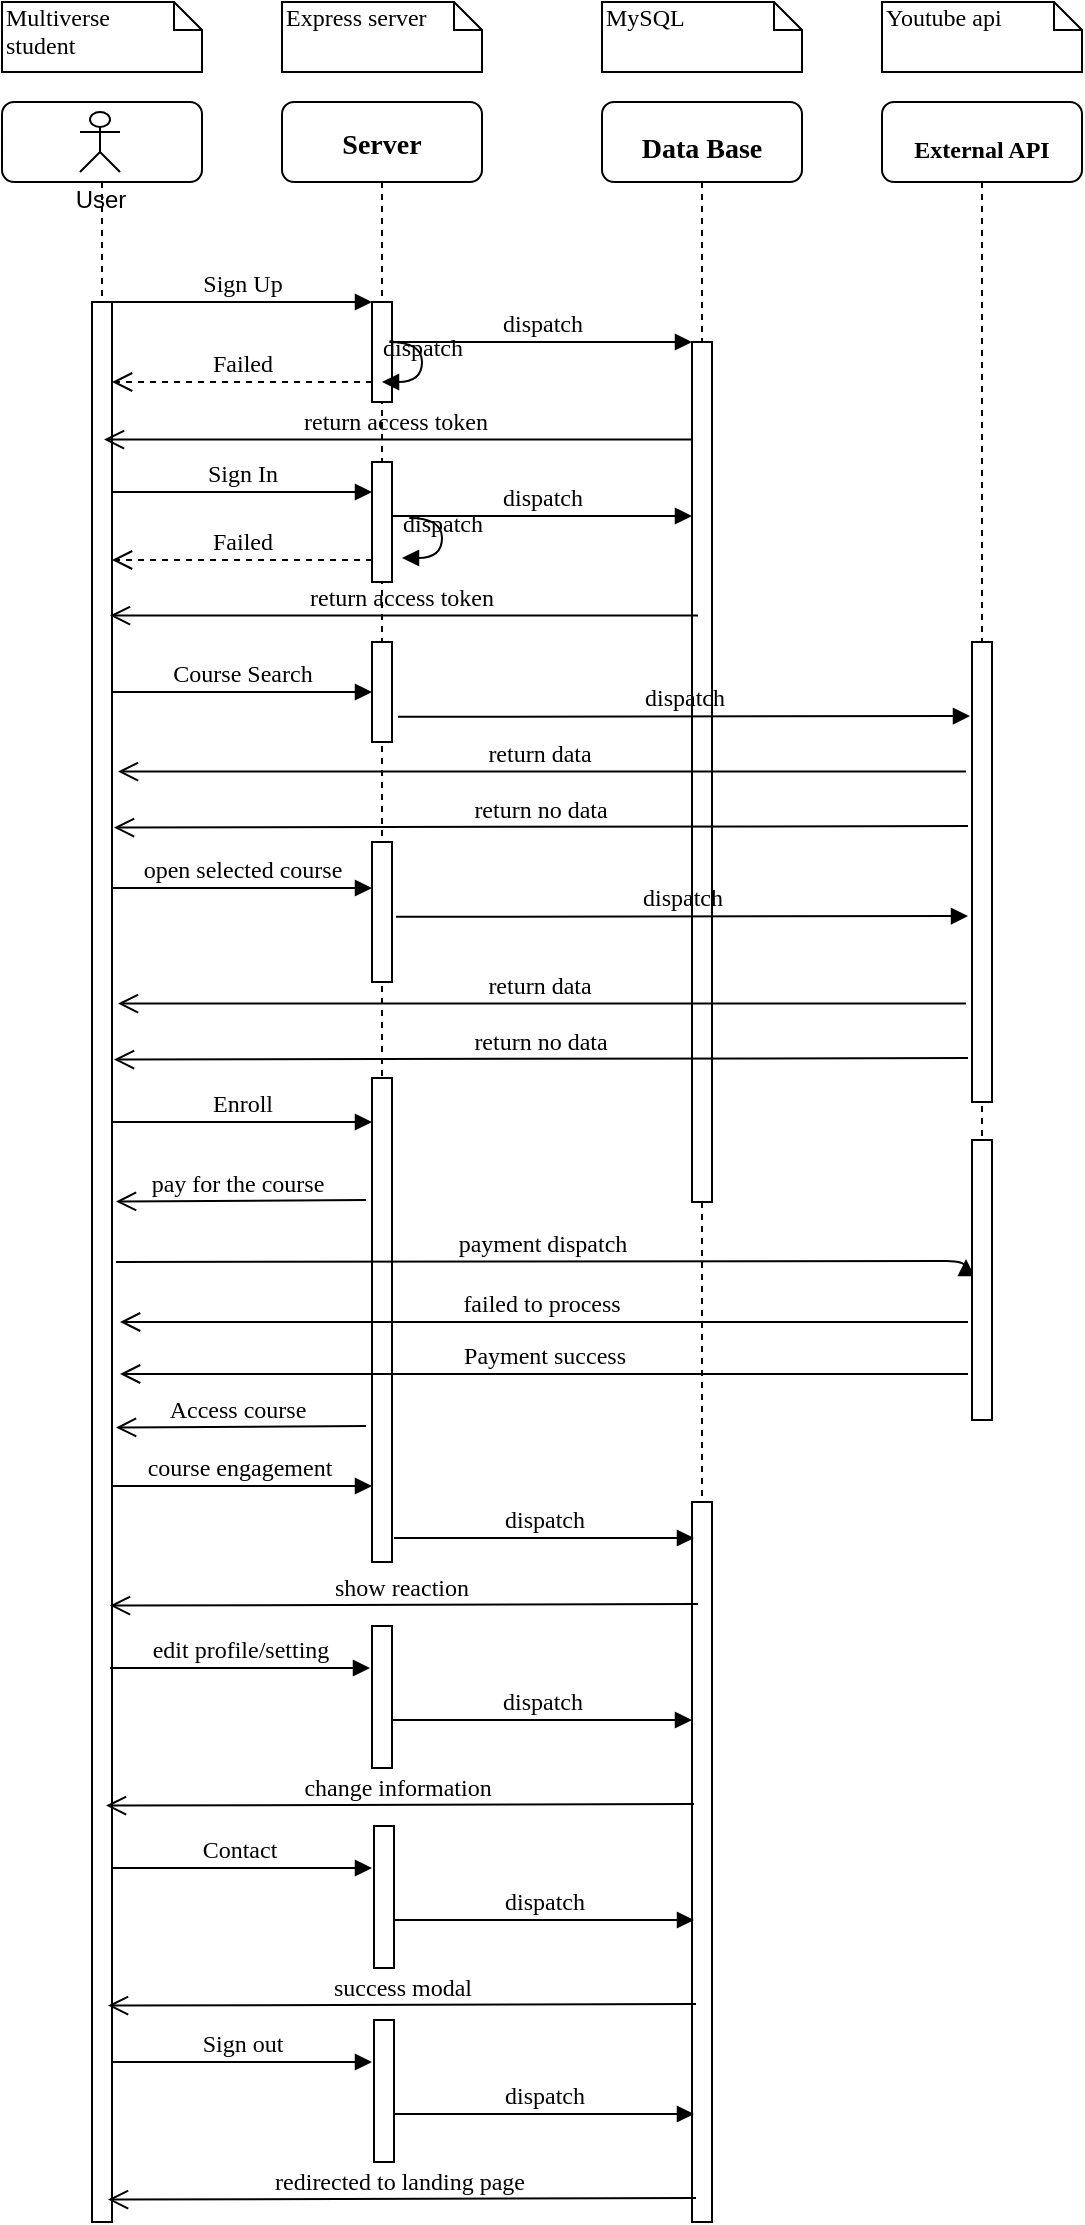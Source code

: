 <mxfile version="20.8.10" type="github">
  <diagram name="Page-1" id="13e1069c-82ec-6db2-03f1-153e76fe0fe0">
    <mxGraphModel dx="1468" dy="1025" grid="1" gridSize="10" guides="1" tooltips="1" connect="1" arrows="1" fold="1" page="1" pageScale="1" pageWidth="1100" pageHeight="850" background="none" math="0" shadow="0">
      <root>
        <mxCell id="0" />
        <mxCell id="1" parent="0" />
        <mxCell id="7baba1c4bc27f4b0-2" value="&lt;h2&gt;&lt;font style=&quot;font-size: 14px;&quot;&gt;Server&lt;/font&gt;&lt;/h2&gt;" style="shape=umlLifeline;perimeter=lifelinePerimeter;whiteSpace=wrap;html=1;container=1;collapsible=0;recursiveResize=0;outlineConnect=0;rounded=1;shadow=0;comic=0;labelBackgroundColor=none;strokeWidth=1;fontFamily=Verdana;fontSize=12;align=center;" parent="1" vertex="1">
          <mxGeometry x="240" y="80" width="100" height="730" as="geometry" />
        </mxCell>
        <mxCell id="7baba1c4bc27f4b0-10" value="" style="html=1;points=[];perimeter=orthogonalPerimeter;rounded=0;shadow=0;comic=0;labelBackgroundColor=none;strokeWidth=1;fontFamily=Verdana;fontSize=12;align=center;" parent="7baba1c4bc27f4b0-2" vertex="1">
          <mxGeometry x="45" y="100" width="10" height="50" as="geometry" />
        </mxCell>
        <mxCell id="nqhLTHvcU0vgmD6jR3Rw-3" value="dispatch" style="html=1;verticalAlign=bottom;endArrow=block;entryX=0;entryY=0;labelBackgroundColor=none;fontFamily=Verdana;fontSize=12;edgeStyle=elbowEdgeStyle;elbow=vertical;" parent="7baba1c4bc27f4b0-2" edge="1">
          <mxGeometry relative="1" as="geometry">
            <mxPoint x="55" y="207" as="sourcePoint" />
            <mxPoint x="205" y="207.0" as="targetPoint" />
          </mxGeometry>
        </mxCell>
        <mxCell id="nqhLTHvcU0vgmD6jR3Rw-4" value="Failed" style="html=1;verticalAlign=bottom;endArrow=open;dashed=1;endSize=8;labelBackgroundColor=none;fontFamily=Verdana;fontSize=12;edgeStyle=elbowEdgeStyle;elbow=vertical;" parent="7baba1c4bc27f4b0-2" edge="1">
          <mxGeometry relative="1" as="geometry">
            <mxPoint x="-85" y="229" as="targetPoint" />
            <Array as="points">
              <mxPoint x="-10" y="229" />
              <mxPoint x="20" y="229" />
            </Array>
            <mxPoint x="45" y="229" as="sourcePoint" />
          </mxGeometry>
        </mxCell>
        <mxCell id="nqhLTHvcU0vgmD6jR3Rw-5" value="Course Search" style="html=1;verticalAlign=bottom;endArrow=block;entryX=0;entryY=0;labelBackgroundColor=none;fontFamily=Verdana;fontSize=12;edgeStyle=elbowEdgeStyle;elbow=vertical;" parent="7baba1c4bc27f4b0-2" edge="1">
          <mxGeometry relative="1" as="geometry">
            <mxPoint x="-85" y="295" as="sourcePoint" />
            <mxPoint x="45" y="295" as="targetPoint" />
          </mxGeometry>
        </mxCell>
        <mxCell id="nqhLTHvcU0vgmD6jR3Rw-9" value="" style="html=1;points=[];perimeter=orthogonalPerimeter;rounded=0;shadow=0;comic=0;labelBackgroundColor=none;strokeWidth=1;fontFamily=Verdana;fontSize=12;align=center;" parent="7baba1c4bc27f4b0-2" vertex="1">
          <mxGeometry x="45" y="370" width="10" height="70" as="geometry" />
        </mxCell>
        <mxCell id="nqhLTHvcU0vgmD6jR3Rw-12" value="" style="html=1;points=[];perimeter=orthogonalPerimeter;rounded=0;shadow=0;comic=0;labelBackgroundColor=none;strokeWidth=1;fontFamily=Verdana;fontSize=12;align=center;" parent="7baba1c4bc27f4b0-2" vertex="1">
          <mxGeometry x="45" y="180" width="10" height="60" as="geometry" />
        </mxCell>
        <mxCell id="nqhLTHvcU0vgmD6jR3Rw-14" value="" style="html=1;points=[];perimeter=orthogonalPerimeter;rounded=0;shadow=0;comic=0;labelBackgroundColor=none;strokeWidth=1;fontFamily=Verdana;fontSize=12;align=center;" parent="7baba1c4bc27f4b0-2" vertex="1">
          <mxGeometry x="45" y="270" width="10" height="50" as="geometry" />
        </mxCell>
        <mxCell id="nqhLTHvcU0vgmD6jR3Rw-15" value="dispatch" style="html=1;verticalAlign=bottom;endArrow=block;labelBackgroundColor=none;fontFamily=Verdana;fontSize=12;elbow=vertical;edgeStyle=orthogonalEdgeStyle;curved=1;exitX=1.066;exitY=0.713;exitPerimeter=0;" parent="7baba1c4bc27f4b0-2" edge="1">
          <mxGeometry relative="1" as="geometry">
            <mxPoint x="53.66" y="120.01" as="sourcePoint" />
            <mxPoint x="50" y="140" as="targetPoint" />
            <Array as="points">
              <mxPoint x="70" y="120" />
              <mxPoint x="70" y="140" />
            </Array>
          </mxGeometry>
        </mxCell>
        <mxCell id="nqhLTHvcU0vgmD6jR3Rw-17" value="" style="html=1;points=[];perimeter=orthogonalPerimeter;rounded=0;shadow=0;comic=0;labelBackgroundColor=none;strokeWidth=1;fontFamily=Verdana;fontSize=12;align=center;" parent="7baba1c4bc27f4b0-2" vertex="1">
          <mxGeometry x="45" y="488" width="10" height="242" as="geometry" />
        </mxCell>
        <mxCell id="nqhLTHvcU0vgmD6jR3Rw-31" value="payment dispatch" style="html=1;verticalAlign=bottom;endArrow=block;labelBackgroundColor=none;fontFamily=Verdana;fontSize=12;edgeStyle=elbowEdgeStyle;elbow=vertical;entryX=-0.5;entryY=0.425;entryDx=0;entryDy=0;entryPerimeter=0;" parent="7baba1c4bc27f4b0-2" edge="1">
          <mxGeometry relative="1" as="geometry">
            <mxPoint x="-83" y="580" as="sourcePoint" />
            <mxPoint x="342" y="578.5" as="targetPoint" />
          </mxGeometry>
        </mxCell>
        <mxCell id="nqhLTHvcU0vgmD6jR3Rw-33" value="Payment success" style="html=1;verticalAlign=bottom;endArrow=open;endSize=8;labelBackgroundColor=none;fontFamily=Verdana;fontSize=12;edgeStyle=elbowEdgeStyle;elbow=vertical;exitX=0.5;exitY=0.75;exitDx=0;exitDy=0;exitPerimeter=0;" parent="7baba1c4bc27f4b0-2" edge="1">
          <mxGeometry relative="1" as="geometry">
            <mxPoint x="-81" y="636.2" as="targetPoint" />
            <Array as="points">
              <mxPoint x="263" y="636" />
              <mxPoint x="293" y="636" />
            </Array>
            <mxPoint x="343" y="636" as="sourcePoint" />
          </mxGeometry>
        </mxCell>
        <mxCell id="7baba1c4bc27f4b0-3" value="&lt;h1&gt;&lt;font style=&quot;font-size: 14px;&quot;&gt;Data Base&lt;/font&gt;&lt;/h1&gt;" style="shape=umlLifeline;perimeter=lifelinePerimeter;whiteSpace=wrap;html=1;container=1;collapsible=0;recursiveResize=0;outlineConnect=0;rounded=1;shadow=0;comic=0;labelBackgroundColor=none;strokeWidth=1;fontFamily=Verdana;fontSize=12;align=center;" parent="1" vertex="1">
          <mxGeometry x="400" y="80" width="100" height="1060" as="geometry" />
        </mxCell>
        <mxCell id="7baba1c4bc27f4b0-13" value="" style="html=1;points=[];perimeter=orthogonalPerimeter;rounded=0;shadow=0;comic=0;labelBackgroundColor=none;strokeWidth=1;fontFamily=Verdana;fontSize=12;align=center;" parent="7baba1c4bc27f4b0-3" vertex="1">
          <mxGeometry x="45" y="120" width="10" height="430" as="geometry" />
        </mxCell>
        <mxCell id="nqhLTHvcU0vgmD6jR3Rw-23" value="dispatch" style="html=1;verticalAlign=bottom;endArrow=block;labelBackgroundColor=none;fontFamily=Verdana;fontSize=12;edgeStyle=elbowEdgeStyle;elbow=vertical;entryX=-0.4;entryY=0.173;entryDx=0;entryDy=0;entryPerimeter=0;" parent="7baba1c4bc27f4b0-3" edge="1">
          <mxGeometry relative="1" as="geometry">
            <mxPoint x="-103" y="407.4" as="sourcePoint" />
            <mxPoint x="183" y="407" as="targetPoint" />
          </mxGeometry>
        </mxCell>
        <mxCell id="nqhLTHvcU0vgmD6jR3Rw-24" value="dispatch" style="html=1;verticalAlign=bottom;endArrow=block;labelBackgroundColor=none;fontFamily=Verdana;fontSize=12;edgeStyle=elbowEdgeStyle;elbow=vertical;entryX=-0.4;entryY=0.173;entryDx=0;entryDy=0;entryPerimeter=0;" parent="7baba1c4bc27f4b0-3" edge="1">
          <mxGeometry relative="1" as="geometry">
            <mxPoint x="-102" y="307.4" as="sourcePoint" />
            <mxPoint x="184" y="307" as="targetPoint" />
          </mxGeometry>
        </mxCell>
        <mxCell id="nqhLTHvcU0vgmD6jR3Rw-32" value="failed to process&amp;nbsp;" style="html=1;verticalAlign=bottom;endArrow=open;endSize=8;labelBackgroundColor=none;fontFamily=Verdana;fontSize=12;edgeStyle=elbowEdgeStyle;elbow=vertical;exitX=0.5;exitY=0.75;exitDx=0;exitDy=0;exitPerimeter=0;" parent="7baba1c4bc27f4b0-3" edge="1">
          <mxGeometry relative="1" as="geometry">
            <mxPoint x="-241" y="610.2" as="targetPoint" />
            <Array as="points">
              <mxPoint x="103" y="610" />
              <mxPoint x="133" y="610" />
            </Array>
            <mxPoint x="183" y="610" as="sourcePoint" />
          </mxGeometry>
        </mxCell>
        <mxCell id="nqhLTHvcU0vgmD6jR3Rw-40" value="" style="html=1;points=[];perimeter=orthogonalPerimeter;rounded=0;shadow=0;comic=0;labelBackgroundColor=none;strokeWidth=1;fontFamily=Verdana;fontSize=12;align=center;" parent="7baba1c4bc27f4b0-3" vertex="1">
          <mxGeometry x="45" y="700" width="10" height="360" as="geometry" />
        </mxCell>
        <mxCell id="7baba1c4bc27f4b0-4" value="&lt;h1&gt;&lt;font style=&quot;font-size: 12px;&quot;&gt;External API&lt;/font&gt;&lt;/h1&gt;" style="shape=umlLifeline;perimeter=lifelinePerimeter;whiteSpace=wrap;html=1;container=1;collapsible=0;recursiveResize=0;outlineConnect=0;rounded=1;shadow=0;comic=0;labelBackgroundColor=none;strokeWidth=1;fontFamily=Verdana;fontSize=12;align=center;" parent="1" vertex="1">
          <mxGeometry x="540" y="80" width="100" height="580" as="geometry" />
        </mxCell>
        <mxCell id="7baba1c4bc27f4b0-8" value="" style="shape=umlLifeline;perimeter=lifelinePerimeter;whiteSpace=wrap;html=1;container=1;collapsible=0;recursiveResize=0;outlineConnect=0;rounded=1;shadow=0;comic=0;labelBackgroundColor=none;strokeWidth=1;fontFamily=Verdana;fontSize=12;align=center;size=40;" parent="1" vertex="1">
          <mxGeometry x="100" y="80" width="100" height="1060" as="geometry" />
        </mxCell>
        <mxCell id="7baba1c4bc27f4b0-9" value="" style="html=1;points=[];perimeter=orthogonalPerimeter;rounded=0;shadow=0;comic=0;labelBackgroundColor=none;strokeWidth=1;fontFamily=Verdana;fontSize=12;align=center;" parent="7baba1c4bc27f4b0-8" vertex="1">
          <mxGeometry x="45" y="100" width="10" height="960" as="geometry" />
        </mxCell>
        <mxCell id="ASSOR7wzmseTGVq8auo1-13" value="Failed" style="html=1;verticalAlign=bottom;endArrow=open;dashed=1;endSize=8;labelBackgroundColor=none;fontFamily=Verdana;fontSize=12;edgeStyle=elbowEdgeStyle;elbow=vertical;" parent="7baba1c4bc27f4b0-8" edge="1">
          <mxGeometry relative="1" as="geometry">
            <mxPoint x="55" y="140" as="targetPoint" />
            <Array as="points">
              <mxPoint x="130" y="140" />
              <mxPoint x="160" y="140" />
            </Array>
            <mxPoint x="185" y="140" as="sourcePoint" />
          </mxGeometry>
        </mxCell>
        <mxCell id="nqhLTHvcU0vgmD6jR3Rw-2" value="Sign In" style="html=1;verticalAlign=bottom;endArrow=block;entryX=0;entryY=0;labelBackgroundColor=none;fontFamily=Verdana;fontSize=12;edgeStyle=elbowEdgeStyle;elbow=vertical;" parent="7baba1c4bc27f4b0-8" edge="1">
          <mxGeometry relative="1" as="geometry">
            <mxPoint x="55" y="195" as="sourcePoint" />
            <mxPoint x="185" y="195" as="targetPoint" />
          </mxGeometry>
        </mxCell>
        <mxCell id="ASSOR7wzmseTGVq8auo1-1" value="User" style="shape=umlActor;verticalLabelPosition=bottom;verticalAlign=top;html=1;outlineConnect=0;" parent="7baba1c4bc27f4b0-8" vertex="1">
          <mxGeometry x="39" y="5" width="20" height="30" as="geometry" />
        </mxCell>
        <mxCell id="nqhLTHvcU0vgmD6jR3Rw-18" value="open selected course" style="html=1;verticalAlign=bottom;endArrow=block;entryX=0;entryY=0;labelBackgroundColor=none;fontFamily=Verdana;fontSize=12;edgeStyle=elbowEdgeStyle;elbow=vertical;" parent="7baba1c4bc27f4b0-8" edge="1">
          <mxGeometry relative="1" as="geometry">
            <mxPoint x="55" y="393" as="sourcePoint" />
            <mxPoint x="185" y="393" as="targetPoint" />
          </mxGeometry>
        </mxCell>
        <mxCell id="7baba1c4bc27f4b0-16" value="" style="html=1;points=[];perimeter=orthogonalPerimeter;rounded=0;shadow=0;comic=0;labelBackgroundColor=none;strokeWidth=1;fontFamily=Verdana;fontSize=12;align=center;" parent="1" vertex="1">
          <mxGeometry x="585" y="350" width="10" height="230" as="geometry" />
        </mxCell>
        <mxCell id="7baba1c4bc27f4b0-22" value="" style="html=1;points=[];perimeter=orthogonalPerimeter;rounded=0;shadow=0;comic=0;labelBackgroundColor=none;strokeWidth=1;fontFamily=Verdana;fontSize=12;align=center;" parent="1" vertex="1">
          <mxGeometry x="585" y="599" width="10" height="140" as="geometry" />
        </mxCell>
        <mxCell id="7baba1c4bc27f4b0-11" value="Sign Up" style="html=1;verticalAlign=bottom;endArrow=block;entryX=0;entryY=0;labelBackgroundColor=none;fontFamily=Verdana;fontSize=12;edgeStyle=elbowEdgeStyle;elbow=vertical;" parent="1" source="7baba1c4bc27f4b0-9" target="7baba1c4bc27f4b0-10" edge="1">
          <mxGeometry relative="1" as="geometry">
            <mxPoint x="220" y="190" as="sourcePoint" />
          </mxGeometry>
        </mxCell>
        <mxCell id="7baba1c4bc27f4b0-14" value="dispatch" style="html=1;verticalAlign=bottom;endArrow=block;entryX=0;entryY=0;labelBackgroundColor=none;fontFamily=Verdana;fontSize=12;edgeStyle=elbowEdgeStyle;elbow=vertical;" parent="1" source="7baba1c4bc27f4b0-10" target="7baba1c4bc27f4b0-13" edge="1">
          <mxGeometry relative="1" as="geometry">
            <mxPoint x="370" y="200" as="sourcePoint" />
          </mxGeometry>
        </mxCell>
        <mxCell id="7baba1c4bc27f4b0-40" value="Multiverse&amp;nbsp;&lt;br&gt;student&amp;nbsp;" style="shape=note;whiteSpace=wrap;html=1;size=14;verticalAlign=top;align=left;spacingTop=-6;rounded=0;shadow=0;comic=0;labelBackgroundColor=none;strokeWidth=1;fontFamily=Verdana;fontSize=12" parent="1" vertex="1">
          <mxGeometry x="100" y="30" width="100" height="35" as="geometry" />
        </mxCell>
        <mxCell id="7baba1c4bc27f4b0-41" value="Express server" style="shape=note;whiteSpace=wrap;html=1;size=14;verticalAlign=top;align=left;spacingTop=-6;rounded=0;shadow=0;comic=0;labelBackgroundColor=none;strokeWidth=1;fontFamily=Verdana;fontSize=12" parent="1" vertex="1">
          <mxGeometry x="240" y="30" width="100" height="35" as="geometry" />
        </mxCell>
        <mxCell id="7baba1c4bc27f4b0-42" value="MySQL" style="shape=note;whiteSpace=wrap;html=1;size=14;verticalAlign=top;align=left;spacingTop=-6;rounded=0;shadow=0;comic=0;labelBackgroundColor=none;strokeWidth=1;fontFamily=Verdana;fontSize=12" parent="1" vertex="1">
          <mxGeometry x="400" y="30" width="100" height="35" as="geometry" />
        </mxCell>
        <mxCell id="7baba1c4bc27f4b0-43" value="Youtube api" style="shape=note;whiteSpace=wrap;html=1;size=14;verticalAlign=top;align=left;spacingTop=-6;rounded=0;shadow=0;comic=0;labelBackgroundColor=none;strokeWidth=1;fontFamily=Verdana;fontSize=12" parent="1" vertex="1">
          <mxGeometry x="540" y="30" width="100" height="35" as="geometry" />
        </mxCell>
        <mxCell id="nqhLTHvcU0vgmD6jR3Rw-11" value="return access token&amp;nbsp;" style="html=1;verticalAlign=bottom;endArrow=open;endSize=8;labelBackgroundColor=none;fontFamily=Verdana;fontSize=12;edgeStyle=elbowEdgeStyle;elbow=vertical;exitX=0.5;exitY=0.75;exitDx=0;exitDy=0;exitPerimeter=0;entryX=1.1;entryY=0.405;entryDx=0;entryDy=0;entryPerimeter=0;" parent="1" edge="1">
          <mxGeometry relative="1" as="geometry">
            <mxPoint x="151" y="248" as="targetPoint" />
            <Array as="points">
              <mxPoint x="365" y="248.8" />
              <mxPoint x="395" y="248.8" />
            </Array>
            <mxPoint x="445" y="248.8" as="sourcePoint" />
          </mxGeometry>
        </mxCell>
        <mxCell id="nqhLTHvcU0vgmD6jR3Rw-13" value="return access token&amp;nbsp;" style="html=1;verticalAlign=bottom;endArrow=open;endSize=8;labelBackgroundColor=none;fontFamily=Verdana;fontSize=12;edgeStyle=elbowEdgeStyle;elbow=vertical;exitX=0.5;exitY=0.75;exitDx=0;exitDy=0;exitPerimeter=0;entryX=1.1;entryY=0.405;entryDx=0;entryDy=0;entryPerimeter=0;" parent="1" edge="1">
          <mxGeometry x="-0.003" relative="1" as="geometry">
            <mxPoint x="154" y="336" as="targetPoint" />
            <Array as="points">
              <mxPoint x="368" y="336.8" />
              <mxPoint x="398" y="336.8" />
            </Array>
            <mxPoint x="448" y="336.8" as="sourcePoint" />
            <mxPoint as="offset" />
          </mxGeometry>
        </mxCell>
        <mxCell id="nqhLTHvcU0vgmD6jR3Rw-16" value="dispatch" style="html=1;verticalAlign=bottom;endArrow=block;labelBackgroundColor=none;fontFamily=Verdana;fontSize=12;elbow=vertical;edgeStyle=orthogonalEdgeStyle;curved=1;exitX=1.066;exitY=0.713;exitPerimeter=0;" parent="1" edge="1">
          <mxGeometry relative="1" as="geometry">
            <mxPoint x="303.66" y="288.01" as="sourcePoint" />
            <mxPoint x="300" y="308" as="targetPoint" />
            <Array as="points">
              <mxPoint x="320" y="288" />
              <mxPoint x="320" y="308" />
            </Array>
          </mxGeometry>
        </mxCell>
        <mxCell id="nqhLTHvcU0vgmD6jR3Rw-21" value="return no data" style="html=1;verticalAlign=bottom;endArrow=open;endSize=8;labelBackgroundColor=none;fontFamily=Verdana;fontSize=12;edgeStyle=elbowEdgeStyle;elbow=vertical;entryX=1.1;entryY=0.405;entryDx=0;entryDy=0;entryPerimeter=0;" parent="1" edge="1">
          <mxGeometry relative="1" as="geometry">
            <mxPoint x="156" y="558" as="targetPoint" />
            <Array as="points">
              <mxPoint x="370" y="558.8" />
              <mxPoint x="400" y="558.8" />
            </Array>
            <mxPoint x="583" y="558" as="sourcePoint" />
          </mxGeometry>
        </mxCell>
        <mxCell id="nqhLTHvcU0vgmD6jR3Rw-25" value="return data&amp;nbsp;" style="html=1;verticalAlign=bottom;endArrow=open;endSize=8;labelBackgroundColor=none;fontFamily=Verdana;fontSize=12;edgeStyle=elbowEdgeStyle;elbow=vertical;exitX=0.5;exitY=0.75;exitDx=0;exitDy=0;exitPerimeter=0;" parent="1" edge="1">
          <mxGeometry relative="1" as="geometry">
            <mxPoint x="158" y="531" as="targetPoint" />
            <Array as="points">
              <mxPoint x="502" y="530.8" />
              <mxPoint x="532" y="530.8" />
            </Array>
            <mxPoint x="582" y="530.8" as="sourcePoint" />
          </mxGeometry>
        </mxCell>
        <mxCell id="nqhLTHvcU0vgmD6jR3Rw-26" value="return no data" style="html=1;verticalAlign=bottom;endArrow=open;endSize=8;labelBackgroundColor=none;fontFamily=Verdana;fontSize=12;edgeStyle=elbowEdgeStyle;elbow=vertical;entryX=1.1;entryY=0.405;entryDx=0;entryDy=0;entryPerimeter=0;" parent="1" edge="1">
          <mxGeometry relative="1" as="geometry">
            <mxPoint x="156" y="442" as="targetPoint" />
            <Array as="points">
              <mxPoint x="370" y="442.8" />
              <mxPoint x="400" y="442.8" />
            </Array>
            <mxPoint x="583" y="442" as="sourcePoint" />
          </mxGeometry>
        </mxCell>
        <mxCell id="nqhLTHvcU0vgmD6jR3Rw-27" value="return data&amp;nbsp;" style="html=1;verticalAlign=bottom;endArrow=open;endSize=8;labelBackgroundColor=none;fontFamily=Verdana;fontSize=12;edgeStyle=elbowEdgeStyle;elbow=vertical;exitX=0.5;exitY=0.75;exitDx=0;exitDy=0;exitPerimeter=0;" parent="1" edge="1">
          <mxGeometry relative="1" as="geometry">
            <mxPoint x="158" y="415" as="targetPoint" />
            <Array as="points">
              <mxPoint x="502" y="414.8" />
              <mxPoint x="532" y="414.8" />
            </Array>
            <mxPoint x="582" y="414.8" as="sourcePoint" />
          </mxGeometry>
        </mxCell>
        <mxCell id="nqhLTHvcU0vgmD6jR3Rw-28" value="Enroll" style="html=1;verticalAlign=bottom;endArrow=block;entryX=0;entryY=0;labelBackgroundColor=none;fontFamily=Verdana;fontSize=12;edgeStyle=elbowEdgeStyle;elbow=vertical;" parent="1" edge="1">
          <mxGeometry relative="1" as="geometry">
            <mxPoint x="155" y="590" as="sourcePoint" />
            <mxPoint x="285" y="590" as="targetPoint" />
          </mxGeometry>
        </mxCell>
        <mxCell id="nqhLTHvcU0vgmD6jR3Rw-30" value="pay for the course&amp;nbsp;" style="html=1;verticalAlign=bottom;endArrow=open;endSize=8;labelBackgroundColor=none;fontFamily=Verdana;fontSize=12;edgeStyle=elbowEdgeStyle;elbow=vertical;entryX=1.1;entryY=0.405;entryDx=0;entryDy=0;entryPerimeter=0;" parent="1" edge="1">
          <mxGeometry relative="1" as="geometry">
            <mxPoint x="157" y="629" as="targetPoint" />
            <Array as="points">
              <mxPoint x="371" y="629.8" />
              <mxPoint x="401" y="629.8" />
            </Array>
            <mxPoint x="282" y="629" as="sourcePoint" />
          </mxGeometry>
        </mxCell>
        <mxCell id="nqhLTHvcU0vgmD6jR3Rw-34" value="" style="html=1;points=[];perimeter=orthogonalPerimeter;rounded=0;shadow=0;comic=0;labelBackgroundColor=none;strokeWidth=1;fontFamily=Verdana;fontSize=12;align=center;" parent="1" vertex="1">
          <mxGeometry x="285" y="842" width="10" height="71" as="geometry" />
        </mxCell>
        <mxCell id="nqhLTHvcU0vgmD6jR3Rw-36" value="Access course&amp;nbsp;" style="html=1;verticalAlign=bottom;endArrow=open;endSize=8;labelBackgroundColor=none;fontFamily=Verdana;fontSize=12;edgeStyle=elbowEdgeStyle;elbow=vertical;entryX=1.1;entryY=0.405;entryDx=0;entryDy=0;entryPerimeter=0;" parent="1" edge="1">
          <mxGeometry relative="1" as="geometry">
            <mxPoint x="157" y="742" as="targetPoint" />
            <Array as="points">
              <mxPoint x="371" y="742.8" />
              <mxPoint x="401" y="742.8" />
            </Array>
            <mxPoint x="282" y="742" as="sourcePoint" />
          </mxGeometry>
        </mxCell>
        <mxCell id="nqhLTHvcU0vgmD6jR3Rw-37" value="course engagement&amp;nbsp;" style="html=1;verticalAlign=bottom;endArrow=block;entryX=0;entryY=0;labelBackgroundColor=none;fontFamily=Verdana;fontSize=12;edgeStyle=elbowEdgeStyle;elbow=vertical;" parent="1" edge="1">
          <mxGeometry relative="1" as="geometry">
            <mxPoint x="155" y="772" as="sourcePoint" />
            <mxPoint x="285" y="772" as="targetPoint" />
          </mxGeometry>
        </mxCell>
        <mxCell id="nqhLTHvcU0vgmD6jR3Rw-38" value="dispatch" style="html=1;verticalAlign=bottom;endArrow=block;entryX=0;entryY=0;labelBackgroundColor=none;fontFamily=Verdana;fontSize=12;edgeStyle=elbowEdgeStyle;elbow=vertical;" parent="1" edge="1">
          <mxGeometry relative="1" as="geometry">
            <mxPoint x="296" y="798" as="sourcePoint" />
            <mxPoint x="446" y="798.0" as="targetPoint" />
          </mxGeometry>
        </mxCell>
        <mxCell id="nqhLTHvcU0vgmD6jR3Rw-39" value="show reaction&amp;nbsp;" style="html=1;verticalAlign=bottom;endArrow=open;endSize=8;labelBackgroundColor=none;fontFamily=Verdana;fontSize=12;edgeStyle=elbowEdgeStyle;elbow=vertical;entryX=1.1;entryY=0.405;entryDx=0;entryDy=0;entryPerimeter=0;" parent="1" edge="1">
          <mxGeometry x="-0.003" relative="1" as="geometry">
            <mxPoint x="154" y="831" as="targetPoint" />
            <Array as="points">
              <mxPoint x="368" y="831.8" />
              <mxPoint x="398" y="831.8" />
            </Array>
            <mxPoint x="448" y="831" as="sourcePoint" />
            <mxPoint as="offset" />
          </mxGeometry>
        </mxCell>
        <mxCell id="nqhLTHvcU0vgmD6jR3Rw-41" value="edit profile/setting" style="html=1;verticalAlign=bottom;endArrow=block;entryX=0;entryY=0;labelBackgroundColor=none;fontFamily=Verdana;fontSize=12;edgeStyle=elbowEdgeStyle;elbow=vertical;" parent="1" edge="1">
          <mxGeometry relative="1" as="geometry">
            <mxPoint x="154" y="863" as="sourcePoint" />
            <mxPoint x="284" y="863" as="targetPoint" />
          </mxGeometry>
        </mxCell>
        <mxCell id="nqhLTHvcU0vgmD6jR3Rw-42" value="dispatch" style="html=1;verticalAlign=bottom;endArrow=block;entryX=0;entryY=0;labelBackgroundColor=none;fontFamily=Verdana;fontSize=12;edgeStyle=elbowEdgeStyle;elbow=vertical;" parent="1" edge="1">
          <mxGeometry relative="1" as="geometry">
            <mxPoint x="295" y="889" as="sourcePoint" />
            <mxPoint x="445" y="889.0" as="targetPoint" />
          </mxGeometry>
        </mxCell>
        <mxCell id="nqhLTHvcU0vgmD6jR3Rw-43" value="change information&amp;nbsp;" style="html=1;verticalAlign=bottom;endArrow=open;endSize=8;labelBackgroundColor=none;fontFamily=Verdana;fontSize=12;edgeStyle=elbowEdgeStyle;elbow=vertical;entryX=1.1;entryY=0.405;entryDx=0;entryDy=0;entryPerimeter=0;" parent="1" edge="1">
          <mxGeometry x="-0.003" relative="1" as="geometry">
            <mxPoint x="152" y="931" as="targetPoint" />
            <Array as="points">
              <mxPoint x="366" y="931.8" />
              <mxPoint x="396" y="931.8" />
            </Array>
            <mxPoint x="446" y="931" as="sourcePoint" />
            <mxPoint as="offset" />
          </mxGeometry>
        </mxCell>
        <mxCell id="nqhLTHvcU0vgmD6jR3Rw-44" value="" style="html=1;points=[];perimeter=orthogonalPerimeter;rounded=0;shadow=0;comic=0;labelBackgroundColor=none;strokeWidth=1;fontFamily=Verdana;fontSize=12;align=center;" parent="1" vertex="1">
          <mxGeometry x="286" y="942" width="10" height="71" as="geometry" />
        </mxCell>
        <mxCell id="nqhLTHvcU0vgmD6jR3Rw-45" value="Contact&amp;nbsp;" style="html=1;verticalAlign=bottom;endArrow=block;entryX=0;entryY=0;labelBackgroundColor=none;fontFamily=Verdana;fontSize=12;edgeStyle=elbowEdgeStyle;elbow=vertical;" parent="1" edge="1">
          <mxGeometry relative="1" as="geometry">
            <mxPoint x="155" y="963" as="sourcePoint" />
            <mxPoint x="285" y="963" as="targetPoint" />
          </mxGeometry>
        </mxCell>
        <mxCell id="nqhLTHvcU0vgmD6jR3Rw-46" value="dispatch" style="html=1;verticalAlign=bottom;endArrow=block;entryX=0;entryY=0;labelBackgroundColor=none;fontFamily=Verdana;fontSize=12;edgeStyle=elbowEdgeStyle;elbow=vertical;" parent="1" edge="1">
          <mxGeometry relative="1" as="geometry">
            <mxPoint x="296" y="989" as="sourcePoint" />
            <mxPoint x="446" y="989.0" as="targetPoint" />
          </mxGeometry>
        </mxCell>
        <mxCell id="nqhLTHvcU0vgmD6jR3Rw-47" value="success modal" style="html=1;verticalAlign=bottom;endArrow=open;endSize=8;labelBackgroundColor=none;fontFamily=Verdana;fontSize=12;edgeStyle=elbowEdgeStyle;elbow=vertical;entryX=1.1;entryY=0.405;entryDx=0;entryDy=0;entryPerimeter=0;" parent="1" edge="1">
          <mxGeometry x="-0.003" relative="1" as="geometry">
            <mxPoint x="153" y="1031" as="targetPoint" />
            <Array as="points">
              <mxPoint x="367" y="1031.8" />
              <mxPoint x="397" y="1031.8" />
            </Array>
            <mxPoint x="447" y="1031" as="sourcePoint" />
            <mxPoint as="offset" />
          </mxGeometry>
        </mxCell>
        <mxCell id="nqhLTHvcU0vgmD6jR3Rw-48" value="" style="html=1;points=[];perimeter=orthogonalPerimeter;rounded=0;shadow=0;comic=0;labelBackgroundColor=none;strokeWidth=1;fontFamily=Verdana;fontSize=12;align=center;" parent="1" vertex="1">
          <mxGeometry x="286" y="1039" width="10" height="71" as="geometry" />
        </mxCell>
        <mxCell id="nqhLTHvcU0vgmD6jR3Rw-49" value="Sign out" style="html=1;verticalAlign=bottom;endArrow=block;entryX=0;entryY=0;labelBackgroundColor=none;fontFamily=Verdana;fontSize=12;edgeStyle=elbowEdgeStyle;elbow=vertical;" parent="1" edge="1">
          <mxGeometry relative="1" as="geometry">
            <mxPoint x="155" y="1060" as="sourcePoint" />
            <mxPoint x="285" y="1060" as="targetPoint" />
          </mxGeometry>
        </mxCell>
        <mxCell id="nqhLTHvcU0vgmD6jR3Rw-50" value="dispatch" style="html=1;verticalAlign=bottom;endArrow=block;entryX=0;entryY=0;labelBackgroundColor=none;fontFamily=Verdana;fontSize=12;edgeStyle=elbowEdgeStyle;elbow=vertical;" parent="1" edge="1">
          <mxGeometry relative="1" as="geometry">
            <mxPoint x="296" y="1086" as="sourcePoint" />
            <mxPoint x="446" y="1086.0" as="targetPoint" />
          </mxGeometry>
        </mxCell>
        <mxCell id="nqhLTHvcU0vgmD6jR3Rw-51" value="redirected to landing page&amp;nbsp;" style="html=1;verticalAlign=bottom;endArrow=open;endSize=8;labelBackgroundColor=none;fontFamily=Verdana;fontSize=12;edgeStyle=elbowEdgeStyle;elbow=vertical;entryX=1.1;entryY=0.405;entryDx=0;entryDy=0;entryPerimeter=0;" parent="1" edge="1">
          <mxGeometry x="-0.003" relative="1" as="geometry">
            <mxPoint x="153" y="1128" as="targetPoint" />
            <Array as="points">
              <mxPoint x="367" y="1128.8" />
              <mxPoint x="397" y="1128.8" />
            </Array>
            <mxPoint x="447" y="1128" as="sourcePoint" />
            <mxPoint as="offset" />
          </mxGeometry>
        </mxCell>
      </root>
    </mxGraphModel>
  </diagram>
</mxfile>
